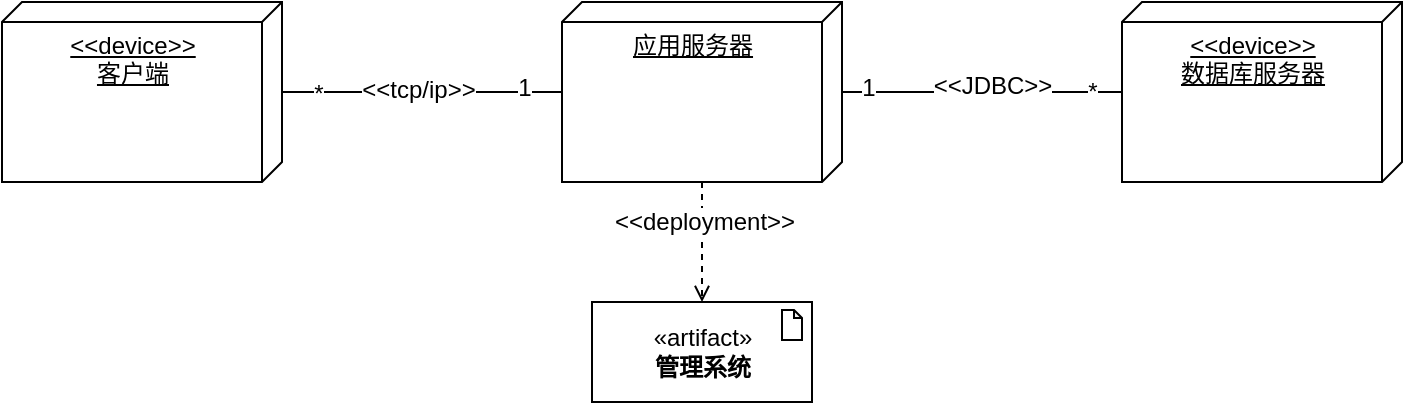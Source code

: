 <mxfile version="12.9.3" type="device"><diagram id="Mr0ch6zU_CO5P3X-oeQT" name="第 1 页"><mxGraphModel dx="2088" dy="293" grid="1" gridSize="10" guides="1" tooltips="1" connect="1" arrows="1" fold="1" page="1" pageScale="1" pageWidth="1600" pageHeight="900" math="0" shadow="0"><root><mxCell id="0"/><mxCell id="1" parent="0"/><mxCell id="poqyjyjYVXOZRB-Ed51d-8" style="edgeStyle=orthogonalEdgeStyle;rounded=0;orthogonalLoop=1;jettySize=auto;html=1;endArrow=none;endFill=0;" edge="1" parent="1" source="poqyjyjYVXOZRB-Ed51d-1" target="poqyjyjYVXOZRB-Ed51d-2"><mxGeometry relative="1" as="geometry"/></mxCell><mxCell id="poqyjyjYVXOZRB-Ed51d-10" value="*" style="text;html=1;align=center;verticalAlign=middle;resizable=0;points=[];labelBackgroundColor=#ffffff;" vertex="1" connectable="0" parent="poqyjyjYVXOZRB-Ed51d-8"><mxGeometry x="-0.751" y="-1" relative="1" as="geometry"><mxPoint as="offset"/></mxGeometry></mxCell><mxCell id="poqyjyjYVXOZRB-Ed51d-11" value="1" style="text;html=1;align=center;verticalAlign=middle;resizable=0;points=[];labelBackgroundColor=#ffffff;" vertex="1" connectable="0" parent="poqyjyjYVXOZRB-Ed51d-8"><mxGeometry x="0.718" y="2" relative="1" as="geometry"><mxPoint as="offset"/></mxGeometry></mxCell><mxCell id="poqyjyjYVXOZRB-Ed51d-14" value="&amp;lt;&amp;lt;tcp/ip&amp;gt;&amp;gt;" style="text;html=1;align=center;verticalAlign=middle;resizable=0;points=[];labelBackgroundColor=#ffffff;" vertex="1" connectable="0" parent="poqyjyjYVXOZRB-Ed51d-8"><mxGeometry x="-0.18" y="1" relative="1" as="geometry"><mxPoint x="10.29" as="offset"/></mxGeometry></mxCell><mxCell id="poqyjyjYVXOZRB-Ed51d-1" value="&lt;div&gt;&lt;span&gt;&amp;lt;&amp;lt;device&amp;gt;&amp;gt;&lt;/span&gt;&lt;/div&gt;&lt;div&gt;&lt;span&gt;客户端&lt;/span&gt;&lt;/div&gt;" style="verticalAlign=top;align=center;spacingTop=8;spacingLeft=2;spacingRight=12;shape=cube;size=10;direction=south;fontStyle=4;html=1;" vertex="1" parent="1"><mxGeometry x="-30" y="110" width="140" height="90" as="geometry"/></mxCell><mxCell id="poqyjyjYVXOZRB-Ed51d-7" style="edgeStyle=orthogonalEdgeStyle;rounded=0;orthogonalLoop=1;jettySize=auto;html=1;dashed=1;endArrow=open;endFill=0;" edge="1" parent="1" source="poqyjyjYVXOZRB-Ed51d-2" target="poqyjyjYVXOZRB-Ed51d-5"><mxGeometry relative="1" as="geometry"/></mxCell><mxCell id="poqyjyjYVXOZRB-Ed51d-16" value="&amp;lt;&amp;lt;deployment&amp;gt;&amp;gt;" style="text;html=1;align=center;verticalAlign=middle;resizable=0;points=[];labelBackgroundColor=#ffffff;" vertex="1" connectable="0" parent="poqyjyjYVXOZRB-Ed51d-7"><mxGeometry x="-0.351" y="1" relative="1" as="geometry"><mxPoint as="offset"/></mxGeometry></mxCell><mxCell id="poqyjyjYVXOZRB-Ed51d-9" style="edgeStyle=orthogonalEdgeStyle;rounded=0;orthogonalLoop=1;jettySize=auto;html=1;endArrow=none;endFill=0;" edge="1" parent="1" source="poqyjyjYVXOZRB-Ed51d-2" target="poqyjyjYVXOZRB-Ed51d-4"><mxGeometry relative="1" as="geometry"/></mxCell><mxCell id="poqyjyjYVXOZRB-Ed51d-12" value="1" style="text;html=1;align=center;verticalAlign=middle;resizable=0;points=[];labelBackgroundColor=#ffffff;" vertex="1" connectable="0" parent="poqyjyjYVXOZRB-Ed51d-9"><mxGeometry x="-0.814" y="2" relative="1" as="geometry"><mxPoint as="offset"/></mxGeometry></mxCell><mxCell id="poqyjyjYVXOZRB-Ed51d-13" value="*" style="text;html=1;align=center;verticalAlign=middle;resizable=0;points=[];labelBackgroundColor=#ffffff;" vertex="1" connectable="0" parent="poqyjyjYVXOZRB-Ed51d-9"><mxGeometry x="0.786" relative="1" as="geometry"><mxPoint as="offset"/></mxGeometry></mxCell><mxCell id="poqyjyjYVXOZRB-Ed51d-15" value="&amp;lt;&amp;lt;JDBC&amp;gt;&amp;gt;" style="text;html=1;align=center;verticalAlign=middle;resizable=0;points=[];labelBackgroundColor=#ffffff;" vertex="1" connectable="0" parent="poqyjyjYVXOZRB-Ed51d-9"><mxGeometry x="-0.125" y="3" relative="1" as="geometry"><mxPoint x="12.86" as="offset"/></mxGeometry></mxCell><mxCell id="poqyjyjYVXOZRB-Ed51d-2" value="&lt;div&gt;应用服务器&lt;/div&gt;" style="verticalAlign=top;align=center;spacingTop=8;spacingLeft=2;spacingRight=12;shape=cube;size=10;direction=south;fontStyle=4;html=1;" vertex="1" parent="1"><mxGeometry x="250" y="110" width="140" height="90" as="geometry"/></mxCell><mxCell id="poqyjyjYVXOZRB-Ed51d-4" value="&lt;div&gt;&lt;span&gt;&amp;lt;&amp;lt;device&amp;gt;&amp;gt;&lt;/span&gt;&lt;/div&gt;&lt;div&gt;数据库服务器&lt;/div&gt;" style="verticalAlign=top;align=center;spacingTop=8;spacingLeft=2;spacingRight=12;shape=cube;size=10;direction=south;fontStyle=4;html=1;" vertex="1" parent="1"><mxGeometry x="530" y="110" width="140" height="90" as="geometry"/></mxCell><mxCell id="poqyjyjYVXOZRB-Ed51d-5" value="«artifact»&lt;br&gt;&lt;b&gt;管理系统&lt;/b&gt;" style="html=1;" vertex="1" parent="1"><mxGeometry x="265" y="260" width="110" height="50" as="geometry"/></mxCell><mxCell id="poqyjyjYVXOZRB-Ed51d-6" value="" style="shape=note;whiteSpace=wrap;html=1;backgroundOutline=1;darkOpacity=0.05;size=4;" vertex="1" parent="1"><mxGeometry x="360" y="264" width="10" height="15" as="geometry"/></mxCell></root></mxGraphModel></diagram></mxfile>